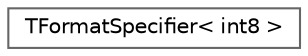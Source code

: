 digraph "Graphical Class Hierarchy"
{
 // INTERACTIVE_SVG=YES
 // LATEX_PDF_SIZE
  bgcolor="transparent";
  edge [fontname=Helvetica,fontsize=10,labelfontname=Helvetica,labelfontsize=10];
  node [fontname=Helvetica,fontsize=10,shape=box,height=0.2,width=0.4];
  rankdir="LR";
  Node0 [id="Node000000",label="TFormatSpecifier\< int8 \>",height=0.2,width=0.4,color="grey40", fillcolor="white", style="filled",URL="$d5/da9/structTFormatSpecifier_3_01int8_01_4.html",tooltip=" "];
}
